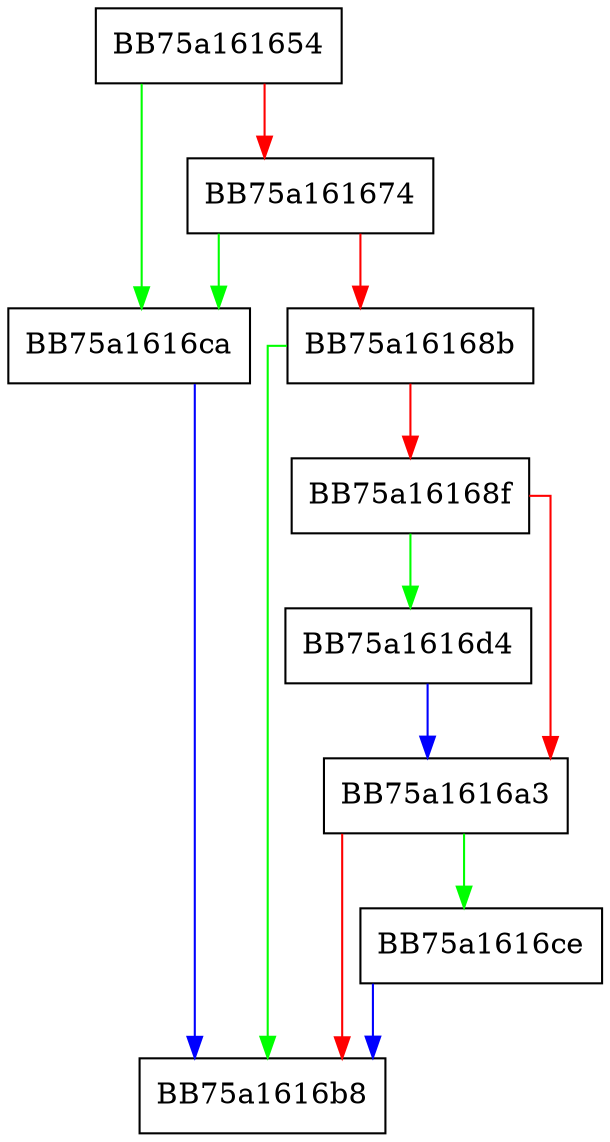 digraph lua_checkstack {
  node [shape="box"];
  graph [splines=ortho];
  BB75a161654 -> BB75a1616ca [color="green"];
  BB75a161654 -> BB75a161674 [color="red"];
  BB75a161674 -> BB75a1616ca [color="green"];
  BB75a161674 -> BB75a16168b [color="red"];
  BB75a16168b -> BB75a1616b8 [color="green"];
  BB75a16168b -> BB75a16168f [color="red"];
  BB75a16168f -> BB75a1616d4 [color="green"];
  BB75a16168f -> BB75a1616a3 [color="red"];
  BB75a1616a3 -> BB75a1616ce [color="green"];
  BB75a1616a3 -> BB75a1616b8 [color="red"];
  BB75a1616ca -> BB75a1616b8 [color="blue"];
  BB75a1616ce -> BB75a1616b8 [color="blue"];
  BB75a1616d4 -> BB75a1616a3 [color="blue"];
}